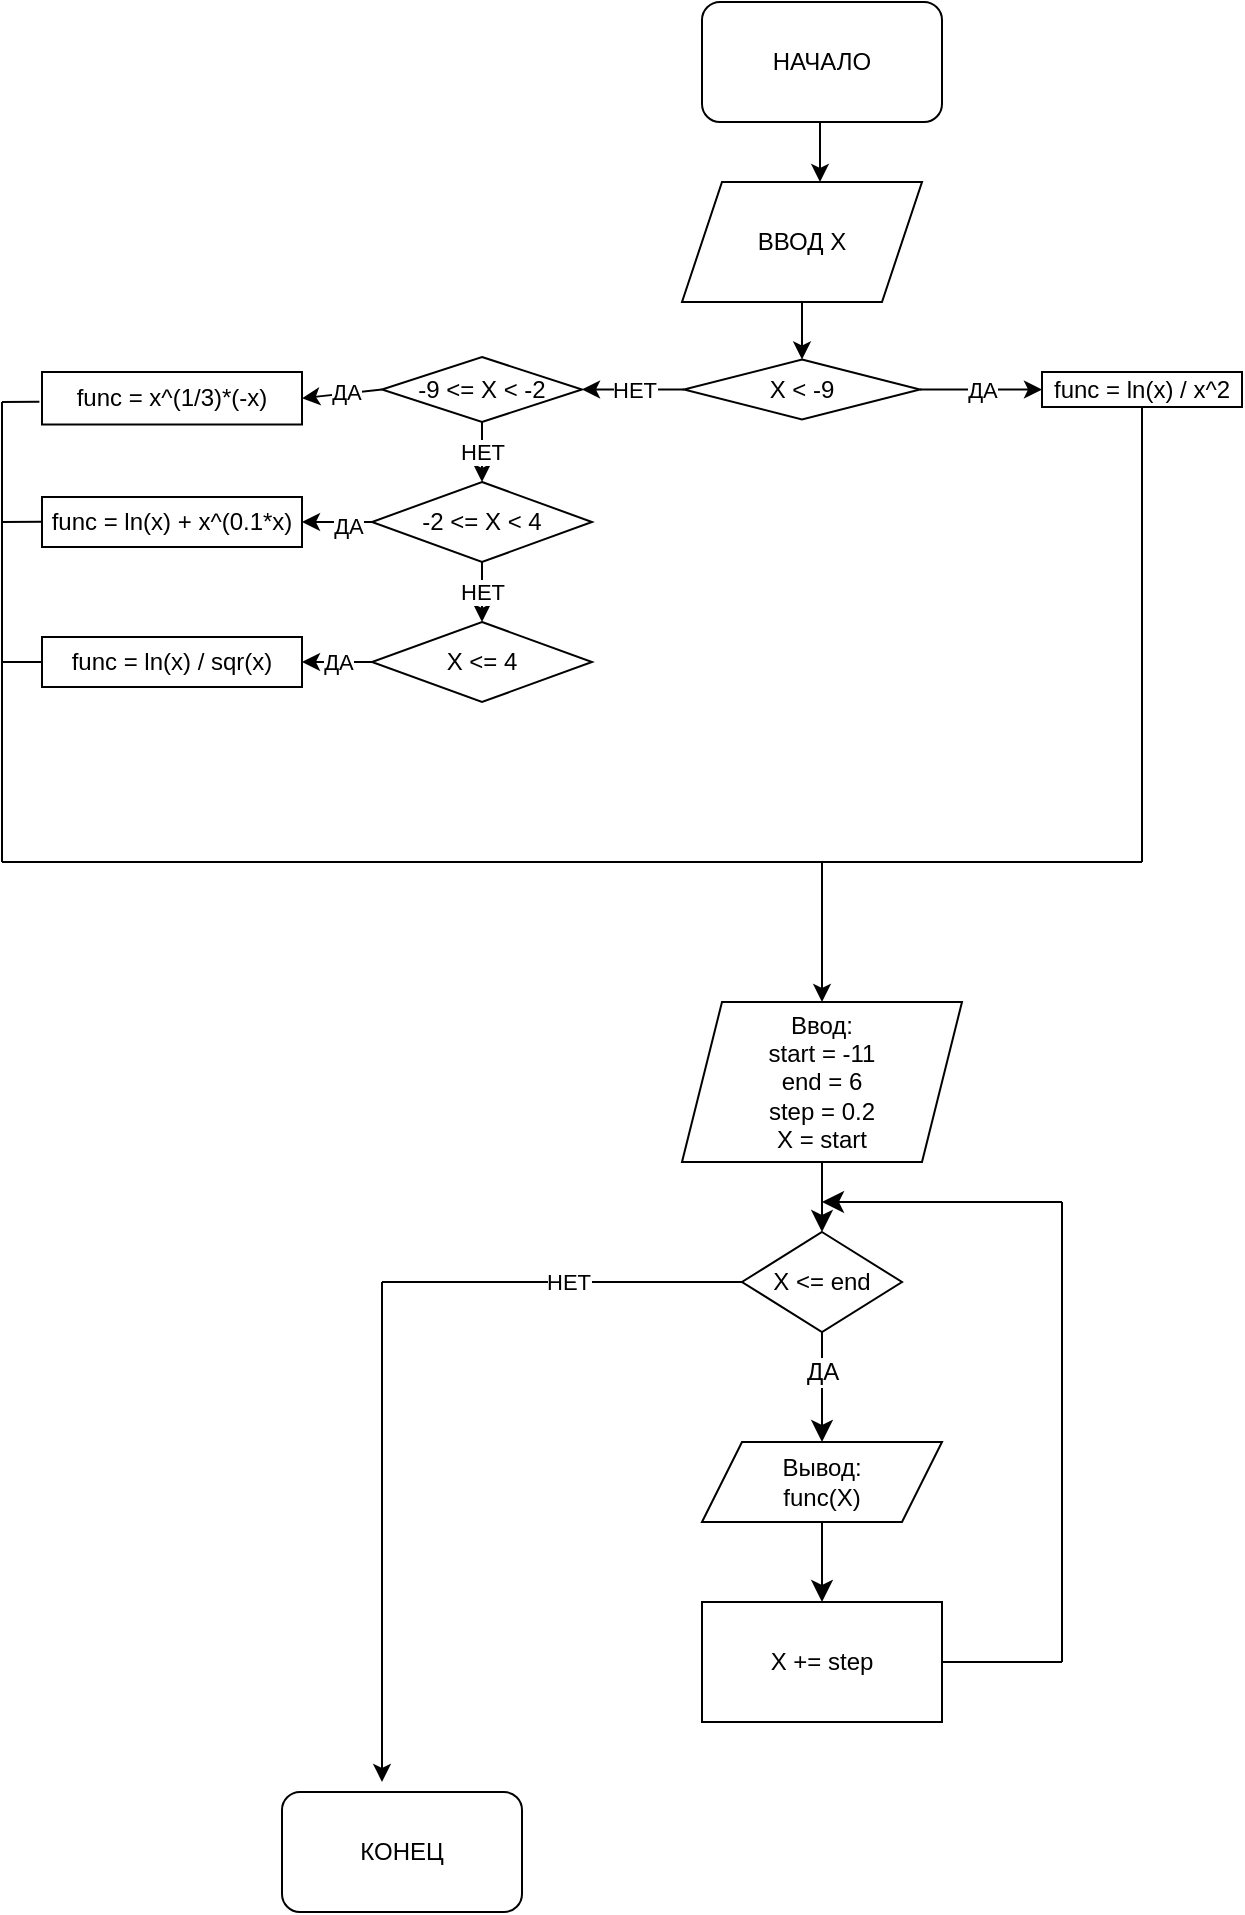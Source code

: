 <mxfile version="28.2.7">
  <diagram name="Страница — 1" id="45fUhKHTU0MfchAGKBsN">
    <mxGraphModel grid="1" page="1" gridSize="10" guides="1" tooltips="1" connect="1" arrows="1" fold="1" pageScale="1" pageWidth="827" pageHeight="1169" math="0" shadow="0">
      <root>
        <mxCell id="0" />
        <mxCell id="1" parent="0" />
        <mxCell id="3IJe-8Tj0JTd9h9fIHj--1" value="" style="endArrow=classic;html=1;rounded=0;fontSize=12;startSize=8;endSize=8;curved=1;exitX=0.5;exitY=1;exitDx=0;exitDy=0;entryX=0.5;entryY=0;entryDx=0;entryDy=0;" edge="1" parent="1" source="3IJe-8Tj0JTd9h9fIHj--5" target="3IJe-8Tj0JTd9h9fIHj--2">
          <mxGeometry width="50" height="50" relative="1" as="geometry">
            <mxPoint x="380" y="600" as="sourcePoint" />
            <mxPoint x="380" y="630" as="targetPoint" />
          </mxGeometry>
        </mxCell>
        <mxCell id="3IJe-8Tj0JTd9h9fIHj--2" value="X &amp;lt;= end" style="rhombus;whiteSpace=wrap;html=1;" vertex="1" parent="1">
          <mxGeometry x="340" y="625" width="80" height="50" as="geometry" />
        </mxCell>
        <mxCell id="3IJe-8Tj0JTd9h9fIHj--3" value="" style="endArrow=classic;html=1;rounded=0;fontSize=12;startSize=8;endSize=8;curved=1;exitX=0.5;exitY=1;exitDx=0;exitDy=0;entryX=0.5;entryY=0;entryDx=0;entryDy=0;" edge="1" parent="1" source="3IJe-8Tj0JTd9h9fIHj--2" target="3IJe-8Tj0JTd9h9fIHj--6">
          <mxGeometry width="50" height="50" relative="1" as="geometry">
            <mxPoint x="320" y="710" as="sourcePoint" />
            <mxPoint x="380" y="710" as="targetPoint" />
          </mxGeometry>
        </mxCell>
        <mxCell id="3IJe-8Tj0JTd9h9fIHj--4" value="ДА" style="edgeLabel;html=1;align=center;verticalAlign=middle;resizable=0;points=[];fontSize=12;" connectable="0" vertex="1" parent="3IJe-8Tj0JTd9h9fIHj--3">
          <mxGeometry x="-0.281" relative="1" as="geometry">
            <mxPoint as="offset" />
          </mxGeometry>
        </mxCell>
        <mxCell id="3IJe-8Tj0JTd9h9fIHj--5" value="Ввод:&lt;div&gt;start = -11&lt;/div&gt;&lt;div&gt;end = 6&lt;/div&gt;&lt;div&gt;step = 0.2&lt;/div&gt;&lt;div&gt;X = start&lt;/div&gt;" style="shape=parallelogram;perimeter=parallelogramPerimeter;whiteSpace=wrap;html=1;fixedSize=1;" vertex="1" parent="1">
          <mxGeometry x="310" y="510" width="140" height="80" as="geometry" />
        </mxCell>
        <mxCell id="3IJe-8Tj0JTd9h9fIHj--6" value="Вывод:&lt;div&gt;func(X)&lt;/div&gt;" style="shape=parallelogram;perimeter=parallelogramPerimeter;whiteSpace=wrap;html=1;fixedSize=1;" vertex="1" parent="1">
          <mxGeometry x="320" y="730" width="120" height="40" as="geometry" />
        </mxCell>
        <mxCell id="3IJe-8Tj0JTd9h9fIHj--7" value="X += step" style="rounded=0;whiteSpace=wrap;html=1;" vertex="1" parent="1">
          <mxGeometry x="320" y="810" width="120" height="60" as="geometry" />
        </mxCell>
        <mxCell id="3IJe-8Tj0JTd9h9fIHj--8" value="" style="endArrow=classic;html=1;rounded=0;fontSize=12;startSize=8;endSize=8;curved=1;entryX=0.5;entryY=0;entryDx=0;entryDy=0;exitX=0.5;exitY=1;exitDx=0;exitDy=0;" edge="1" parent="1" source="3IJe-8Tj0JTd9h9fIHj--6" target="3IJe-8Tj0JTd9h9fIHj--7">
          <mxGeometry width="50" height="50" relative="1" as="geometry">
            <mxPoint x="360" y="650" as="sourcePoint" />
            <mxPoint x="410" y="600" as="targetPoint" />
          </mxGeometry>
        </mxCell>
        <mxCell id="3IJe-8Tj0JTd9h9fIHj--9" value="" style="endArrow=none;html=1;rounded=0;fontSize=12;startSize=8;endSize=8;curved=1;exitX=1;exitY=0.5;exitDx=0;exitDy=0;" edge="1" parent="1" source="3IJe-8Tj0JTd9h9fIHj--7">
          <mxGeometry width="50" height="50" relative="1" as="geometry">
            <mxPoint x="360" y="720" as="sourcePoint" />
            <mxPoint x="500" y="840" as="targetPoint" />
          </mxGeometry>
        </mxCell>
        <mxCell id="3IJe-8Tj0JTd9h9fIHj--10" value="" style="endArrow=none;html=1;rounded=0;fontSize=12;startSize=8;endSize=8;curved=1;" edge="1" parent="1">
          <mxGeometry width="50" height="50" relative="1" as="geometry">
            <mxPoint x="500" y="840" as="sourcePoint" />
            <mxPoint x="500" y="610" as="targetPoint" />
          </mxGeometry>
        </mxCell>
        <mxCell id="3IJe-8Tj0JTd9h9fIHj--11" value="" style="endArrow=classic;html=1;rounded=0;fontSize=12;startSize=8;endSize=8;curved=1;" edge="1" parent="1">
          <mxGeometry width="50" height="50" relative="1" as="geometry">
            <mxPoint x="500" y="610" as="sourcePoint" />
            <mxPoint x="380" y="610" as="targetPoint" />
          </mxGeometry>
        </mxCell>
        <mxCell id="3IJe-8Tj0JTd9h9fIHj--12" value="НАЧАЛО" style="rounded=1;whiteSpace=wrap;html=1;" vertex="1" parent="1">
          <mxGeometry x="320" y="10" width="120" height="60" as="geometry" />
        </mxCell>
        <mxCell id="3IJe-8Tj0JTd9h9fIHj--14" value="КОНЕЦ" style="rounded=1;whiteSpace=wrap;html=1;" vertex="1" parent="1">
          <mxGeometry x="110" y="905" width="120" height="60" as="geometry" />
        </mxCell>
        <mxCell id="3IJe-8Tj0JTd9h9fIHj--16" value="" style="endArrow=none;html=1;rounded=0;entryX=0;entryY=0.5;entryDx=0;entryDy=0;" edge="1" parent="1" target="3IJe-8Tj0JTd9h9fIHj--2">
          <mxGeometry width="50" height="50" relative="1" as="geometry">
            <mxPoint x="160" y="650" as="sourcePoint" />
            <mxPoint x="430" y="720" as="targetPoint" />
          </mxGeometry>
        </mxCell>
        <mxCell id="3IJe-8Tj0JTd9h9fIHj--18" value="НЕТ" style="edgeLabel;html=1;align=center;verticalAlign=middle;resizable=0;points=[];" connectable="0" vertex="1" parent="3IJe-8Tj0JTd9h9fIHj--16">
          <mxGeometry x="0.032" relative="1" as="geometry">
            <mxPoint as="offset" />
          </mxGeometry>
        </mxCell>
        <mxCell id="3IJe-8Tj0JTd9h9fIHj--17" value="" style="endArrow=classic;html=1;rounded=0;" edge="1" parent="1">
          <mxGeometry width="50" height="50" relative="1" as="geometry">
            <mxPoint x="160" y="650" as="sourcePoint" />
            <mxPoint x="160" y="900" as="targetPoint" />
          </mxGeometry>
        </mxCell>
        <mxCell id="3IJe-8Tj0JTd9h9fIHj--20" value="X &amp;lt; -9" style="rhombus;whiteSpace=wrap;html=1;" vertex="1" parent="1">
          <mxGeometry x="311" y="188.75" width="118" height="30" as="geometry" />
        </mxCell>
        <mxCell id="3IJe-8Tj0JTd9h9fIHj--21" value="" style="endArrow=classic;html=1;rounded=0;entryX=0.5;entryY=0;entryDx=0;entryDy=0;exitX=0.5;exitY=1;exitDx=0;exitDy=0;" edge="1" parent="1" source="3IJe-8Tj0JTd9h9fIHj--47" target="3IJe-8Tj0JTd9h9fIHj--20">
          <mxGeometry width="50" height="50" relative="1" as="geometry">
            <mxPoint x="380" y="170" as="sourcePoint" />
            <mxPoint x="380" y="210" as="targetPoint" />
          </mxGeometry>
        </mxCell>
        <mxCell id="3IJe-8Tj0JTd9h9fIHj--22" value="func = ln(x) / x^2" style="rounded=0;whiteSpace=wrap;html=1;" vertex="1" parent="1">
          <mxGeometry x="490" y="195" width="100" height="17.5" as="geometry" />
        </mxCell>
        <mxCell id="3IJe-8Tj0JTd9h9fIHj--23" value="ДА" style="endArrow=classic;html=1;rounded=0;entryX=0;entryY=0.5;entryDx=0;entryDy=0;exitX=1;exitY=0.5;exitDx=0;exitDy=0;" edge="1" parent="1" source="3IJe-8Tj0JTd9h9fIHj--20" target="3IJe-8Tj0JTd9h9fIHj--22">
          <mxGeometry width="50" height="50" relative="1" as="geometry">
            <mxPoint x="390" y="320" as="sourcePoint" />
            <mxPoint x="440" y="270" as="targetPoint" />
          </mxGeometry>
        </mxCell>
        <mxCell id="3IJe-8Tj0JTd9h9fIHj--24" value="-9 &amp;lt;= X &amp;lt; -2" style="rhombus;whiteSpace=wrap;html=1;" vertex="1" parent="1">
          <mxGeometry x="160" y="187.5" width="100" height="32.5" as="geometry" />
        </mxCell>
        <mxCell id="3IJe-8Tj0JTd9h9fIHj--25" value="НЕТ" style="endArrow=classic;html=1;rounded=0;entryX=1;entryY=0.5;entryDx=0;entryDy=0;exitX=0;exitY=0.5;exitDx=0;exitDy=0;" edge="1" parent="1" source="3IJe-8Tj0JTd9h9fIHj--20" target="3IJe-8Tj0JTd9h9fIHj--24">
          <mxGeometry width="50" height="50" relative="1" as="geometry">
            <mxPoint x="370" y="300" as="sourcePoint" />
            <mxPoint x="420" y="250" as="targetPoint" />
          </mxGeometry>
        </mxCell>
        <mxCell id="3IJe-8Tj0JTd9h9fIHj--26" value="func = x^(1/3)*(-x)" style="rounded=0;whiteSpace=wrap;html=1;" vertex="1" parent="1">
          <mxGeometry x="-10" y="195" width="130" height="26.25" as="geometry" />
        </mxCell>
        <mxCell id="3IJe-8Tj0JTd9h9fIHj--27" value="" style="endArrow=classic;html=1;rounded=0;entryX=1;entryY=0.5;entryDx=0;entryDy=0;exitX=0;exitY=0.5;exitDx=0;exitDy=0;" edge="1" parent="1" source="3IJe-8Tj0JTd9h9fIHj--24" target="3IJe-8Tj0JTd9h9fIHj--26">
          <mxGeometry width="50" height="50" relative="1" as="geometry">
            <mxPoint x="180" y="280" as="sourcePoint" />
            <mxPoint x="230" y="230" as="targetPoint" />
          </mxGeometry>
        </mxCell>
        <mxCell id="3IJe-8Tj0JTd9h9fIHj--28" value="ДА" style="edgeLabel;html=1;align=center;verticalAlign=middle;resizable=0;points=[];" connectable="0" vertex="1" parent="3IJe-8Tj0JTd9h9fIHj--27">
          <mxGeometry x="-0.092" y="-1" relative="1" as="geometry">
            <mxPoint as="offset" />
          </mxGeometry>
        </mxCell>
        <mxCell id="3IJe-8Tj0JTd9h9fIHj--29" value="-2 &amp;lt;= X &amp;lt; 4" style="rhombus;whiteSpace=wrap;html=1;" vertex="1" parent="1">
          <mxGeometry x="155" y="250" width="110" height="40" as="geometry" />
        </mxCell>
        <mxCell id="3IJe-8Tj0JTd9h9fIHj--30" value="НЕТ" style="endArrow=classic;html=1;rounded=0;entryX=0.5;entryY=0;entryDx=0;entryDy=0;exitX=0.5;exitY=1;exitDx=0;exitDy=0;" edge="1" parent="1" source="3IJe-8Tj0JTd9h9fIHj--24" target="3IJe-8Tj0JTd9h9fIHj--29">
          <mxGeometry width="50" height="50" relative="1" as="geometry">
            <mxPoint x="180" y="280" as="sourcePoint" />
            <mxPoint x="230" y="230" as="targetPoint" />
          </mxGeometry>
        </mxCell>
        <mxCell id="3IJe-8Tj0JTd9h9fIHj--31" value="func = ln(x) + x^(0.1*x)" style="rounded=0;whiteSpace=wrap;html=1;" vertex="1" parent="1">
          <mxGeometry x="-10" y="257.5" width="130" height="25" as="geometry" />
        </mxCell>
        <mxCell id="3IJe-8Tj0JTd9h9fIHj--32" value="" style="endArrow=classic;html=1;rounded=0;entryX=1;entryY=0.5;entryDx=0;entryDy=0;exitX=0;exitY=0.5;exitDx=0;exitDy=0;" edge="1" parent="1" source="3IJe-8Tj0JTd9h9fIHj--29" target="3IJe-8Tj0JTd9h9fIHj--31">
          <mxGeometry width="50" height="50" relative="1" as="geometry">
            <mxPoint x="180" y="280" as="sourcePoint" />
            <mxPoint x="230" y="230" as="targetPoint" />
          </mxGeometry>
        </mxCell>
        <mxCell id="3IJe-8Tj0JTd9h9fIHj--33" value="ДА" style="edgeLabel;html=1;align=center;verticalAlign=middle;resizable=0;points=[];" connectable="0" vertex="1" parent="3IJe-8Tj0JTd9h9fIHj--32">
          <mxGeometry x="-0.248" y="2" relative="1" as="geometry">
            <mxPoint x="1" as="offset" />
          </mxGeometry>
        </mxCell>
        <mxCell id="3IJe-8Tj0JTd9h9fIHj--34" value="X &amp;lt;= 4" style="rhombus;whiteSpace=wrap;html=1;" vertex="1" parent="1">
          <mxGeometry x="155" y="320" width="110" height="40" as="geometry" />
        </mxCell>
        <mxCell id="3IJe-8Tj0JTd9h9fIHj--35" value="НЕТ" style="endArrow=classic;html=1;rounded=0;entryX=0.5;entryY=0;entryDx=0;entryDy=0;exitX=0.5;exitY=1;exitDx=0;exitDy=0;" edge="1" parent="1" source="3IJe-8Tj0JTd9h9fIHj--29" target="3IJe-8Tj0JTd9h9fIHj--34">
          <mxGeometry width="50" height="50" relative="1" as="geometry">
            <mxPoint x="180" y="280" as="sourcePoint" />
            <mxPoint x="230" y="230" as="targetPoint" />
          </mxGeometry>
        </mxCell>
        <mxCell id="3IJe-8Tj0JTd9h9fIHj--36" value="func&lt;span style=&quot;background-color: transparent; color: light-dark(rgb(0, 0, 0), rgb(255, 255, 255));&quot;&gt;&amp;nbsp;= ln(x) / sqr(x)&lt;/span&gt;" style="rounded=0;whiteSpace=wrap;html=1;" vertex="1" parent="1">
          <mxGeometry x="-10" y="327.5" width="130" height="25" as="geometry" />
        </mxCell>
        <mxCell id="3IJe-8Tj0JTd9h9fIHj--37" value="ДА" style="endArrow=classic;html=1;rounded=0;entryX=1;entryY=0.5;entryDx=0;entryDy=0;exitX=0;exitY=0.5;exitDx=0;exitDy=0;" edge="1" parent="1" source="3IJe-8Tj0JTd9h9fIHj--34" target="3IJe-8Tj0JTd9h9fIHj--36">
          <mxGeometry width="50" height="50" relative="1" as="geometry">
            <mxPoint x="180" y="390" as="sourcePoint" />
            <mxPoint x="230" y="340" as="targetPoint" />
          </mxGeometry>
        </mxCell>
        <mxCell id="3IJe-8Tj0JTd9h9fIHj--38" value="" style="endArrow=none;html=1;rounded=0;fontSize=12;startSize=8;endSize=8;curved=1;entryX=-0.01;entryY=0.567;entryDx=0;entryDy=0;entryPerimeter=0;" edge="1" parent="1" target="3IJe-8Tj0JTd9h9fIHj--26">
          <mxGeometry width="50" height="50" relative="1" as="geometry">
            <mxPoint x="-30" y="210" as="sourcePoint" />
            <mxPoint x="40" y="220" as="targetPoint" />
          </mxGeometry>
        </mxCell>
        <mxCell id="3IJe-8Tj0JTd9h9fIHj--39" value="" style="endArrow=none;html=1;rounded=0;fontSize=12;startSize=8;endSize=8;curved=1;entryX=-0.01;entryY=0.567;entryDx=0;entryDy=0;entryPerimeter=0;" edge="1" parent="1">
          <mxGeometry width="50" height="50" relative="1" as="geometry">
            <mxPoint x="-30" y="270" as="sourcePoint" />
            <mxPoint x="-10" y="269.9" as="targetPoint" />
          </mxGeometry>
        </mxCell>
        <mxCell id="3IJe-8Tj0JTd9h9fIHj--40" value="" style="endArrow=none;html=1;rounded=0;fontSize=12;startSize=8;endSize=8;curved=1;entryX=0;entryY=0.5;entryDx=0;entryDy=0;" edge="1" parent="1" target="3IJe-8Tj0JTd9h9fIHj--36">
          <mxGeometry width="50" height="50" relative="1" as="geometry">
            <mxPoint x="-30" y="340" as="sourcePoint" />
            <mxPoint x="-11" y="330" as="targetPoint" />
          </mxGeometry>
        </mxCell>
        <mxCell id="3IJe-8Tj0JTd9h9fIHj--41" value="" style="endArrow=none;html=1;rounded=0;fontSize=12;startSize=8;endSize=8;curved=1;" edge="1" parent="1">
          <mxGeometry width="50" height="50" relative="1" as="geometry">
            <mxPoint x="-30" y="440" as="sourcePoint" />
            <mxPoint x="-30" y="210" as="targetPoint" />
          </mxGeometry>
        </mxCell>
        <mxCell id="3IJe-8Tj0JTd9h9fIHj--42" value="" style="endArrow=none;html=1;rounded=0;fontSize=12;startSize=8;endSize=8;curved=1;entryX=0.5;entryY=1;entryDx=0;entryDy=0;" edge="1" parent="1" target="3IJe-8Tj0JTd9h9fIHj--22">
          <mxGeometry width="50" height="50" relative="1" as="geometry">
            <mxPoint x="540" y="440" as="sourcePoint" />
            <mxPoint x="550" y="300" as="targetPoint" />
          </mxGeometry>
        </mxCell>
        <mxCell id="3IJe-8Tj0JTd9h9fIHj--43" value="" style="endArrow=none;html=1;rounded=0;fontSize=12;startSize=8;endSize=8;curved=1;" edge="1" parent="1">
          <mxGeometry width="50" height="50" relative="1" as="geometry">
            <mxPoint x="380" y="440" as="sourcePoint" />
            <mxPoint x="-30" y="440" as="targetPoint" />
          </mxGeometry>
        </mxCell>
        <mxCell id="3IJe-8Tj0JTd9h9fIHj--44" value="" style="endArrow=none;html=1;rounded=0;fontSize=12;startSize=8;endSize=8;curved=1;" edge="1" parent="1">
          <mxGeometry width="50" height="50" relative="1" as="geometry">
            <mxPoint x="380" y="440" as="sourcePoint" />
            <mxPoint x="540" y="440" as="targetPoint" />
          </mxGeometry>
        </mxCell>
        <mxCell id="3IJe-8Tj0JTd9h9fIHj--46" value="" style="endArrow=classic;html=1;rounded=0;entryX=0.5;entryY=0;entryDx=0;entryDy=0;" edge="1" parent="1" target="3IJe-8Tj0JTd9h9fIHj--5">
          <mxGeometry width="50" height="50" relative="1" as="geometry">
            <mxPoint x="380" y="440" as="sourcePoint" />
            <mxPoint x="510" y="590" as="targetPoint" />
          </mxGeometry>
        </mxCell>
        <mxCell id="3IJe-8Tj0JTd9h9fIHj--47" value="ВВОД X" style="shape=parallelogram;perimeter=parallelogramPerimeter;whiteSpace=wrap;html=1;fixedSize=1;" vertex="1" parent="1">
          <mxGeometry x="310" y="100" width="120" height="60" as="geometry" />
        </mxCell>
        <mxCell id="3IJe-8Tj0JTd9h9fIHj--48" style="edgeStyle=orthogonalEdgeStyle;rounded=0;orthogonalLoop=1;jettySize=auto;html=1;exitX=0.5;exitY=1;exitDx=0;exitDy=0;entryX=0.575;entryY=0;entryDx=0;entryDy=0;entryPerimeter=0;" edge="1" parent="1" source="3IJe-8Tj0JTd9h9fIHj--12" target="3IJe-8Tj0JTd9h9fIHj--47">
          <mxGeometry relative="1" as="geometry" />
        </mxCell>
      </root>
    </mxGraphModel>
  </diagram>
</mxfile>

